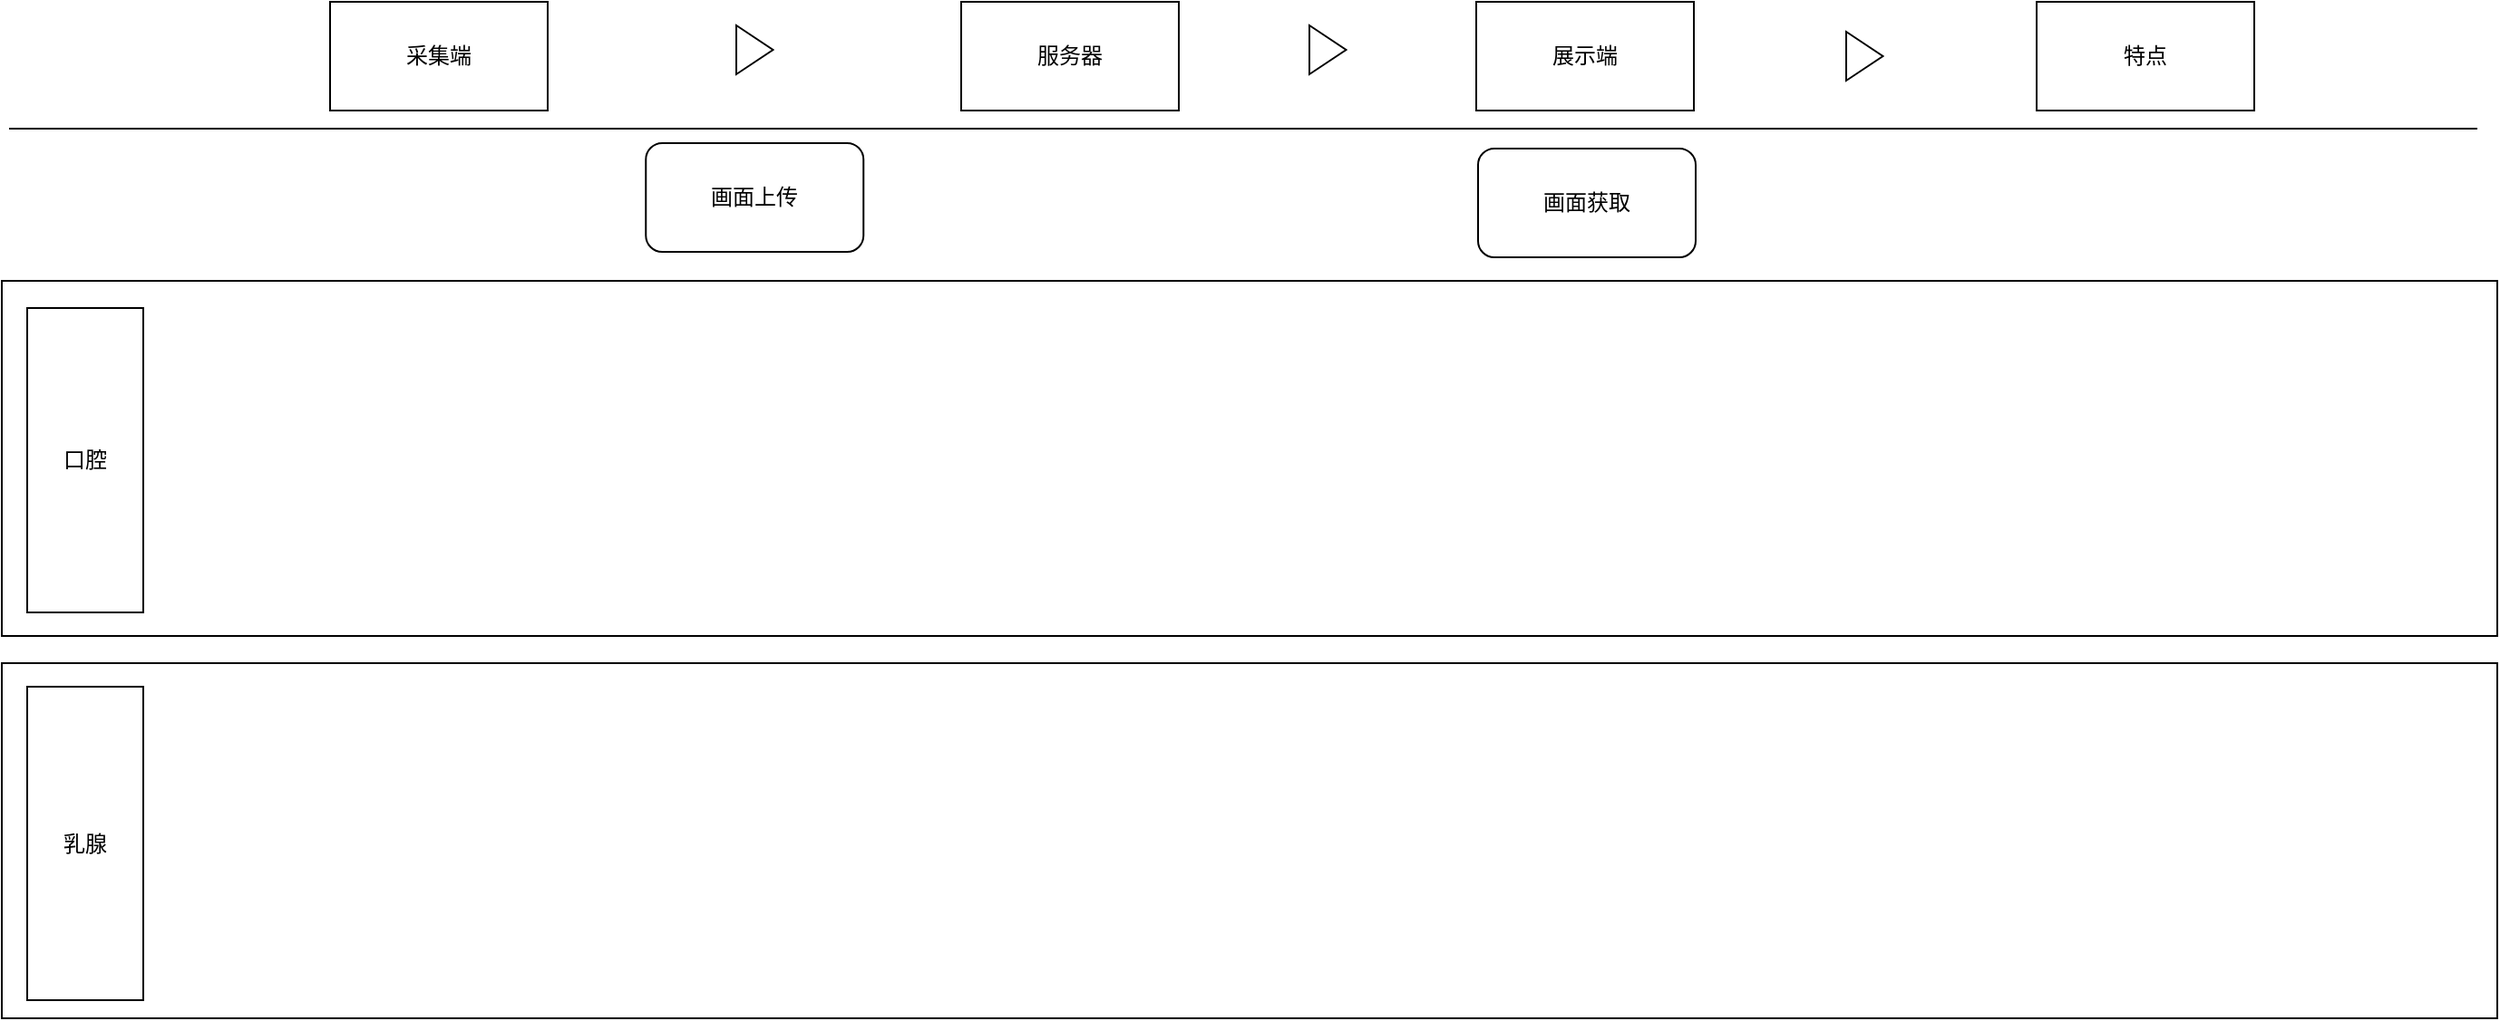 <mxfile version="20.5.1" type="github">
  <diagram id="exjW6TpwlfhhMM9tGB0L" name="第 1 页">
    <mxGraphModel dx="1422" dy="794" grid="0" gridSize="10" guides="1" tooltips="1" connect="1" arrows="1" fold="1" page="1" pageScale="1" pageWidth="2339" pageHeight="3300" math="0" shadow="0">
      <root>
        <mxCell id="0" />
        <mxCell id="1" parent="0" />
        <mxCell id="dhKK24aEWWIvLG82vy6N-1" value="采集端" style="rounded=0;whiteSpace=wrap;html=1;" vertex="1" parent="1">
          <mxGeometry x="181" y="130" width="120" height="60" as="geometry" />
        </mxCell>
        <mxCell id="dhKK24aEWWIvLG82vy6N-2" value="服务器" style="rounded=0;whiteSpace=wrap;html=1;" vertex="1" parent="1">
          <mxGeometry x="529" y="130" width="120" height="60" as="geometry" />
        </mxCell>
        <mxCell id="dhKK24aEWWIvLG82vy6N-3" value="展示端" style="rounded=0;whiteSpace=wrap;html=1;" vertex="1" parent="1">
          <mxGeometry x="813" y="130" width="120" height="60" as="geometry" />
        </mxCell>
        <mxCell id="dhKK24aEWWIvLG82vy6N-4" value="特点" style="rounded=0;whiteSpace=wrap;html=1;" vertex="1" parent="1">
          <mxGeometry x="1122" y="130" width="120" height="60" as="geometry" />
        </mxCell>
        <mxCell id="dhKK24aEWWIvLG82vy6N-5" value="" style="rounded=0;whiteSpace=wrap;html=1;" vertex="1" parent="1">
          <mxGeometry y="284" width="1376" height="196" as="geometry" />
        </mxCell>
        <mxCell id="dhKK24aEWWIvLG82vy6N-6" value="" style="rounded=0;whiteSpace=wrap;html=1;" vertex="1" parent="1">
          <mxGeometry y="495" width="1376" height="196" as="geometry" />
        </mxCell>
        <mxCell id="dhKK24aEWWIvLG82vy6N-7" value="口腔" style="rounded=0;whiteSpace=wrap;html=1;" vertex="1" parent="1">
          <mxGeometry x="14" y="299" width="64" height="168" as="geometry" />
        </mxCell>
        <mxCell id="dhKK24aEWWIvLG82vy6N-8" value="乳腺" style="rounded=0;whiteSpace=wrap;html=1;" vertex="1" parent="1">
          <mxGeometry x="14" y="508" width="64" height="173" as="geometry" />
        </mxCell>
        <mxCell id="dhKK24aEWWIvLG82vy6N-10" value="画面上传" style="rounded=1;whiteSpace=wrap;html=1;" vertex="1" parent="1">
          <mxGeometry x="355.13" y="208" width="120" height="60" as="geometry" />
        </mxCell>
        <mxCell id="dhKK24aEWWIvLG82vy6N-11" value="画面获取" style="rounded=1;whiteSpace=wrap;html=1;" vertex="1" parent="1">
          <mxGeometry x="814" y="211" width="120" height="60" as="geometry" />
        </mxCell>
        <mxCell id="dhKK24aEWWIvLG82vy6N-12" value="" style="endArrow=none;html=1;rounded=0;" edge="1" parent="1">
          <mxGeometry width="50" height="50" relative="1" as="geometry">
            <mxPoint x="4" y="200" as="sourcePoint" />
            <mxPoint x="1365" y="200" as="targetPoint" />
          </mxGeometry>
        </mxCell>
        <mxCell id="dhKK24aEWWIvLG82vy6N-13" value="" style="triangle;whiteSpace=wrap;html=1;" vertex="1" parent="1">
          <mxGeometry x="405" y="143" width="20.25" height="27" as="geometry" />
        </mxCell>
        <mxCell id="dhKK24aEWWIvLG82vy6N-15" value="" style="triangle;whiteSpace=wrap;html=1;" vertex="1" parent="1">
          <mxGeometry x="721" y="143" width="20.25" height="27" as="geometry" />
        </mxCell>
        <mxCell id="dhKK24aEWWIvLG82vy6N-16" value="" style="triangle;whiteSpace=wrap;html=1;" vertex="1" parent="1">
          <mxGeometry x="1017" y="146.5" width="20.25" height="27" as="geometry" />
        </mxCell>
      </root>
    </mxGraphModel>
  </diagram>
</mxfile>
